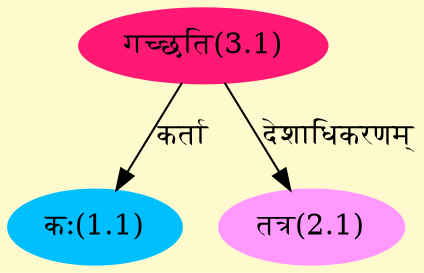 digraph G{
rankdir=BT;
 compound=true;
 bgcolor="lemonchiffon1";
Node1_1 [style=filled, color="#00BFFF" label = "कः(1.1)"]
Node3_1 [style=filled, color="#FF1975" label = "गच्छति(3.1)"]
Node2_1 [style=filled, color="#FF99FF" label = "तत्र(2.1)"]
/* Start of Relations section */

Node1_1 -> Node3_1 [  label="कर्ता"  dir="back" ]
Node2_1 -> Node3_1 [  label="देशाधिकरणम्"  dir="back" ]
}
